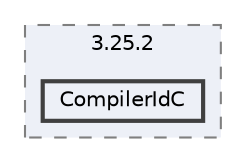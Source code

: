 digraph "C:/Users/gogop/CLionProjects/Zenith/cmake-build-debug-visual-studio/CMakeFiles/3.25.2/CompilerIdC"
{
 // LATEX_PDF_SIZE
  bgcolor="transparent";
  edge [fontname=Helvetica,fontsize=10,labelfontname=Helvetica,labelfontsize=10];
  node [fontname=Helvetica,fontsize=10,shape=box,height=0.2,width=0.4];
  compound=true
  subgraph clusterdir_866a04b944ba8e634d0963029f1599c7 {
    graph [ bgcolor="#edf0f7", pencolor="grey50", label="3.25.2", fontname=Helvetica,fontsize=10 style="filled,dashed", URL="dir_866a04b944ba8e634d0963029f1599c7.html",tooltip=""]
  dir_1d90dbf08df83caaaf8daabda7a38a2b [label="CompilerIdC", fillcolor="#edf0f7", color="grey25", style="filled,bold", URL="dir_1d90dbf08df83caaaf8daabda7a38a2b.html",tooltip=""];
  }
}
